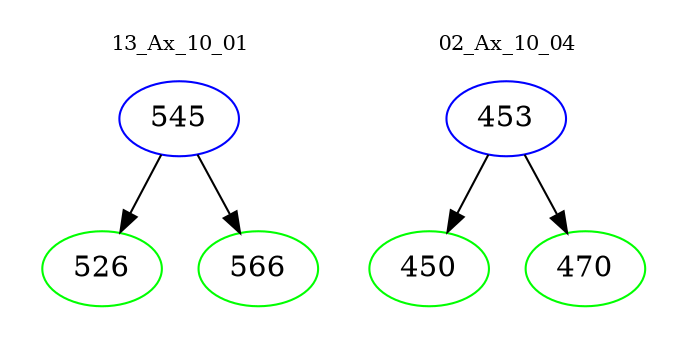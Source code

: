 digraph{
subgraph cluster_0 {
color = white
label = "13_Ax_10_01";
fontsize=10;
T0_545 [label="545", color="blue"]
T0_545 -> T0_526 [color="black"]
T0_526 [label="526", color="green"]
T0_545 -> T0_566 [color="black"]
T0_566 [label="566", color="green"]
}
subgraph cluster_1 {
color = white
label = "02_Ax_10_04";
fontsize=10;
T1_453 [label="453", color="blue"]
T1_453 -> T1_450 [color="black"]
T1_450 [label="450", color="green"]
T1_453 -> T1_470 [color="black"]
T1_470 [label="470", color="green"]
}
}
